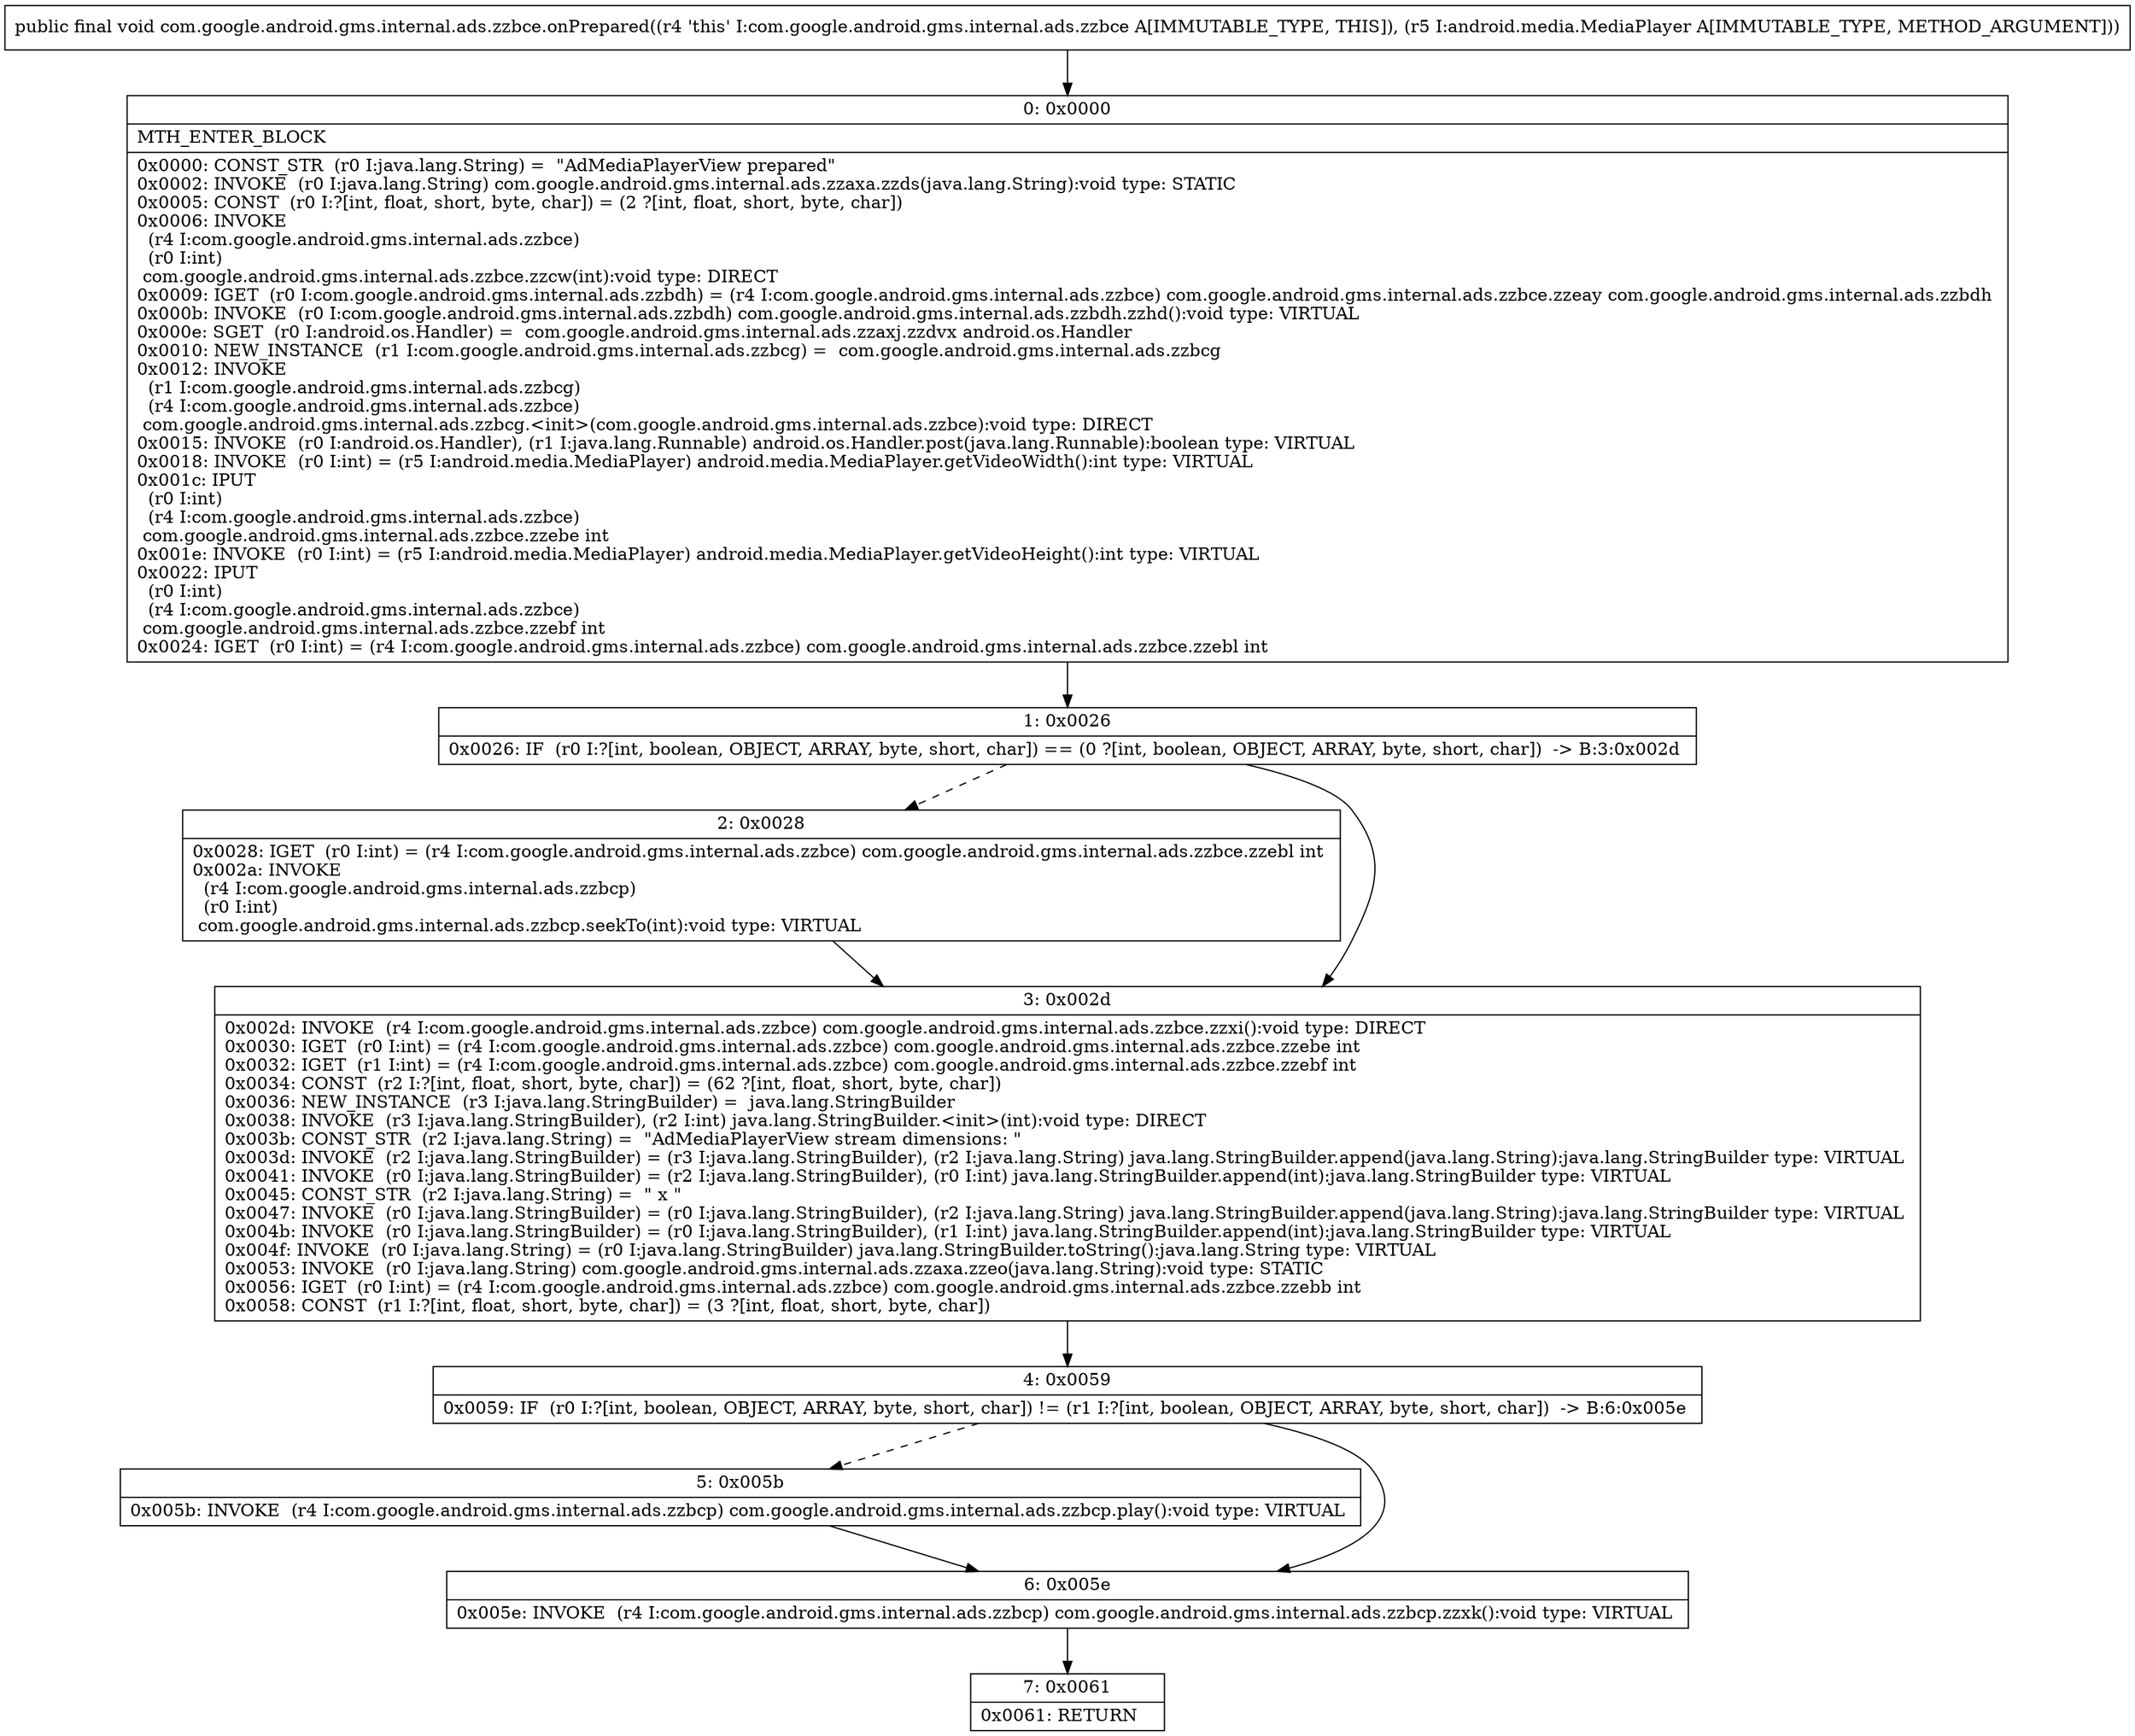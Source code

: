 digraph "CFG forcom.google.android.gms.internal.ads.zzbce.onPrepared(Landroid\/media\/MediaPlayer;)V" {
Node_0 [shape=record,label="{0\:\ 0x0000|MTH_ENTER_BLOCK\l|0x0000: CONST_STR  (r0 I:java.lang.String) =  \"AdMediaPlayerView prepared\" \l0x0002: INVOKE  (r0 I:java.lang.String) com.google.android.gms.internal.ads.zzaxa.zzds(java.lang.String):void type: STATIC \l0x0005: CONST  (r0 I:?[int, float, short, byte, char]) = (2 ?[int, float, short, byte, char]) \l0x0006: INVOKE  \l  (r4 I:com.google.android.gms.internal.ads.zzbce)\l  (r0 I:int)\l com.google.android.gms.internal.ads.zzbce.zzcw(int):void type: DIRECT \l0x0009: IGET  (r0 I:com.google.android.gms.internal.ads.zzbdh) = (r4 I:com.google.android.gms.internal.ads.zzbce) com.google.android.gms.internal.ads.zzbce.zzeay com.google.android.gms.internal.ads.zzbdh \l0x000b: INVOKE  (r0 I:com.google.android.gms.internal.ads.zzbdh) com.google.android.gms.internal.ads.zzbdh.zzhd():void type: VIRTUAL \l0x000e: SGET  (r0 I:android.os.Handler) =  com.google.android.gms.internal.ads.zzaxj.zzdvx android.os.Handler \l0x0010: NEW_INSTANCE  (r1 I:com.google.android.gms.internal.ads.zzbcg) =  com.google.android.gms.internal.ads.zzbcg \l0x0012: INVOKE  \l  (r1 I:com.google.android.gms.internal.ads.zzbcg)\l  (r4 I:com.google.android.gms.internal.ads.zzbce)\l com.google.android.gms.internal.ads.zzbcg.\<init\>(com.google.android.gms.internal.ads.zzbce):void type: DIRECT \l0x0015: INVOKE  (r0 I:android.os.Handler), (r1 I:java.lang.Runnable) android.os.Handler.post(java.lang.Runnable):boolean type: VIRTUAL \l0x0018: INVOKE  (r0 I:int) = (r5 I:android.media.MediaPlayer) android.media.MediaPlayer.getVideoWidth():int type: VIRTUAL \l0x001c: IPUT  \l  (r0 I:int)\l  (r4 I:com.google.android.gms.internal.ads.zzbce)\l com.google.android.gms.internal.ads.zzbce.zzebe int \l0x001e: INVOKE  (r0 I:int) = (r5 I:android.media.MediaPlayer) android.media.MediaPlayer.getVideoHeight():int type: VIRTUAL \l0x0022: IPUT  \l  (r0 I:int)\l  (r4 I:com.google.android.gms.internal.ads.zzbce)\l com.google.android.gms.internal.ads.zzbce.zzebf int \l0x0024: IGET  (r0 I:int) = (r4 I:com.google.android.gms.internal.ads.zzbce) com.google.android.gms.internal.ads.zzbce.zzebl int \l}"];
Node_1 [shape=record,label="{1\:\ 0x0026|0x0026: IF  (r0 I:?[int, boolean, OBJECT, ARRAY, byte, short, char]) == (0 ?[int, boolean, OBJECT, ARRAY, byte, short, char])  \-\> B:3:0x002d \l}"];
Node_2 [shape=record,label="{2\:\ 0x0028|0x0028: IGET  (r0 I:int) = (r4 I:com.google.android.gms.internal.ads.zzbce) com.google.android.gms.internal.ads.zzbce.zzebl int \l0x002a: INVOKE  \l  (r4 I:com.google.android.gms.internal.ads.zzbcp)\l  (r0 I:int)\l com.google.android.gms.internal.ads.zzbcp.seekTo(int):void type: VIRTUAL \l}"];
Node_3 [shape=record,label="{3\:\ 0x002d|0x002d: INVOKE  (r4 I:com.google.android.gms.internal.ads.zzbce) com.google.android.gms.internal.ads.zzbce.zzxi():void type: DIRECT \l0x0030: IGET  (r0 I:int) = (r4 I:com.google.android.gms.internal.ads.zzbce) com.google.android.gms.internal.ads.zzbce.zzebe int \l0x0032: IGET  (r1 I:int) = (r4 I:com.google.android.gms.internal.ads.zzbce) com.google.android.gms.internal.ads.zzbce.zzebf int \l0x0034: CONST  (r2 I:?[int, float, short, byte, char]) = (62 ?[int, float, short, byte, char]) \l0x0036: NEW_INSTANCE  (r3 I:java.lang.StringBuilder) =  java.lang.StringBuilder \l0x0038: INVOKE  (r3 I:java.lang.StringBuilder), (r2 I:int) java.lang.StringBuilder.\<init\>(int):void type: DIRECT \l0x003b: CONST_STR  (r2 I:java.lang.String) =  \"AdMediaPlayerView stream dimensions: \" \l0x003d: INVOKE  (r2 I:java.lang.StringBuilder) = (r3 I:java.lang.StringBuilder), (r2 I:java.lang.String) java.lang.StringBuilder.append(java.lang.String):java.lang.StringBuilder type: VIRTUAL \l0x0041: INVOKE  (r0 I:java.lang.StringBuilder) = (r2 I:java.lang.StringBuilder), (r0 I:int) java.lang.StringBuilder.append(int):java.lang.StringBuilder type: VIRTUAL \l0x0045: CONST_STR  (r2 I:java.lang.String) =  \" x \" \l0x0047: INVOKE  (r0 I:java.lang.StringBuilder) = (r0 I:java.lang.StringBuilder), (r2 I:java.lang.String) java.lang.StringBuilder.append(java.lang.String):java.lang.StringBuilder type: VIRTUAL \l0x004b: INVOKE  (r0 I:java.lang.StringBuilder) = (r0 I:java.lang.StringBuilder), (r1 I:int) java.lang.StringBuilder.append(int):java.lang.StringBuilder type: VIRTUAL \l0x004f: INVOKE  (r0 I:java.lang.String) = (r0 I:java.lang.StringBuilder) java.lang.StringBuilder.toString():java.lang.String type: VIRTUAL \l0x0053: INVOKE  (r0 I:java.lang.String) com.google.android.gms.internal.ads.zzaxa.zzeo(java.lang.String):void type: STATIC \l0x0056: IGET  (r0 I:int) = (r4 I:com.google.android.gms.internal.ads.zzbce) com.google.android.gms.internal.ads.zzbce.zzebb int \l0x0058: CONST  (r1 I:?[int, float, short, byte, char]) = (3 ?[int, float, short, byte, char]) \l}"];
Node_4 [shape=record,label="{4\:\ 0x0059|0x0059: IF  (r0 I:?[int, boolean, OBJECT, ARRAY, byte, short, char]) != (r1 I:?[int, boolean, OBJECT, ARRAY, byte, short, char])  \-\> B:6:0x005e \l}"];
Node_5 [shape=record,label="{5\:\ 0x005b|0x005b: INVOKE  (r4 I:com.google.android.gms.internal.ads.zzbcp) com.google.android.gms.internal.ads.zzbcp.play():void type: VIRTUAL \l}"];
Node_6 [shape=record,label="{6\:\ 0x005e|0x005e: INVOKE  (r4 I:com.google.android.gms.internal.ads.zzbcp) com.google.android.gms.internal.ads.zzbcp.zzxk():void type: VIRTUAL \l}"];
Node_7 [shape=record,label="{7\:\ 0x0061|0x0061: RETURN   \l}"];
MethodNode[shape=record,label="{public final void com.google.android.gms.internal.ads.zzbce.onPrepared((r4 'this' I:com.google.android.gms.internal.ads.zzbce A[IMMUTABLE_TYPE, THIS]), (r5 I:android.media.MediaPlayer A[IMMUTABLE_TYPE, METHOD_ARGUMENT])) }"];
MethodNode -> Node_0;
Node_0 -> Node_1;
Node_1 -> Node_2[style=dashed];
Node_1 -> Node_3;
Node_2 -> Node_3;
Node_3 -> Node_4;
Node_4 -> Node_5[style=dashed];
Node_4 -> Node_6;
Node_5 -> Node_6;
Node_6 -> Node_7;
}

